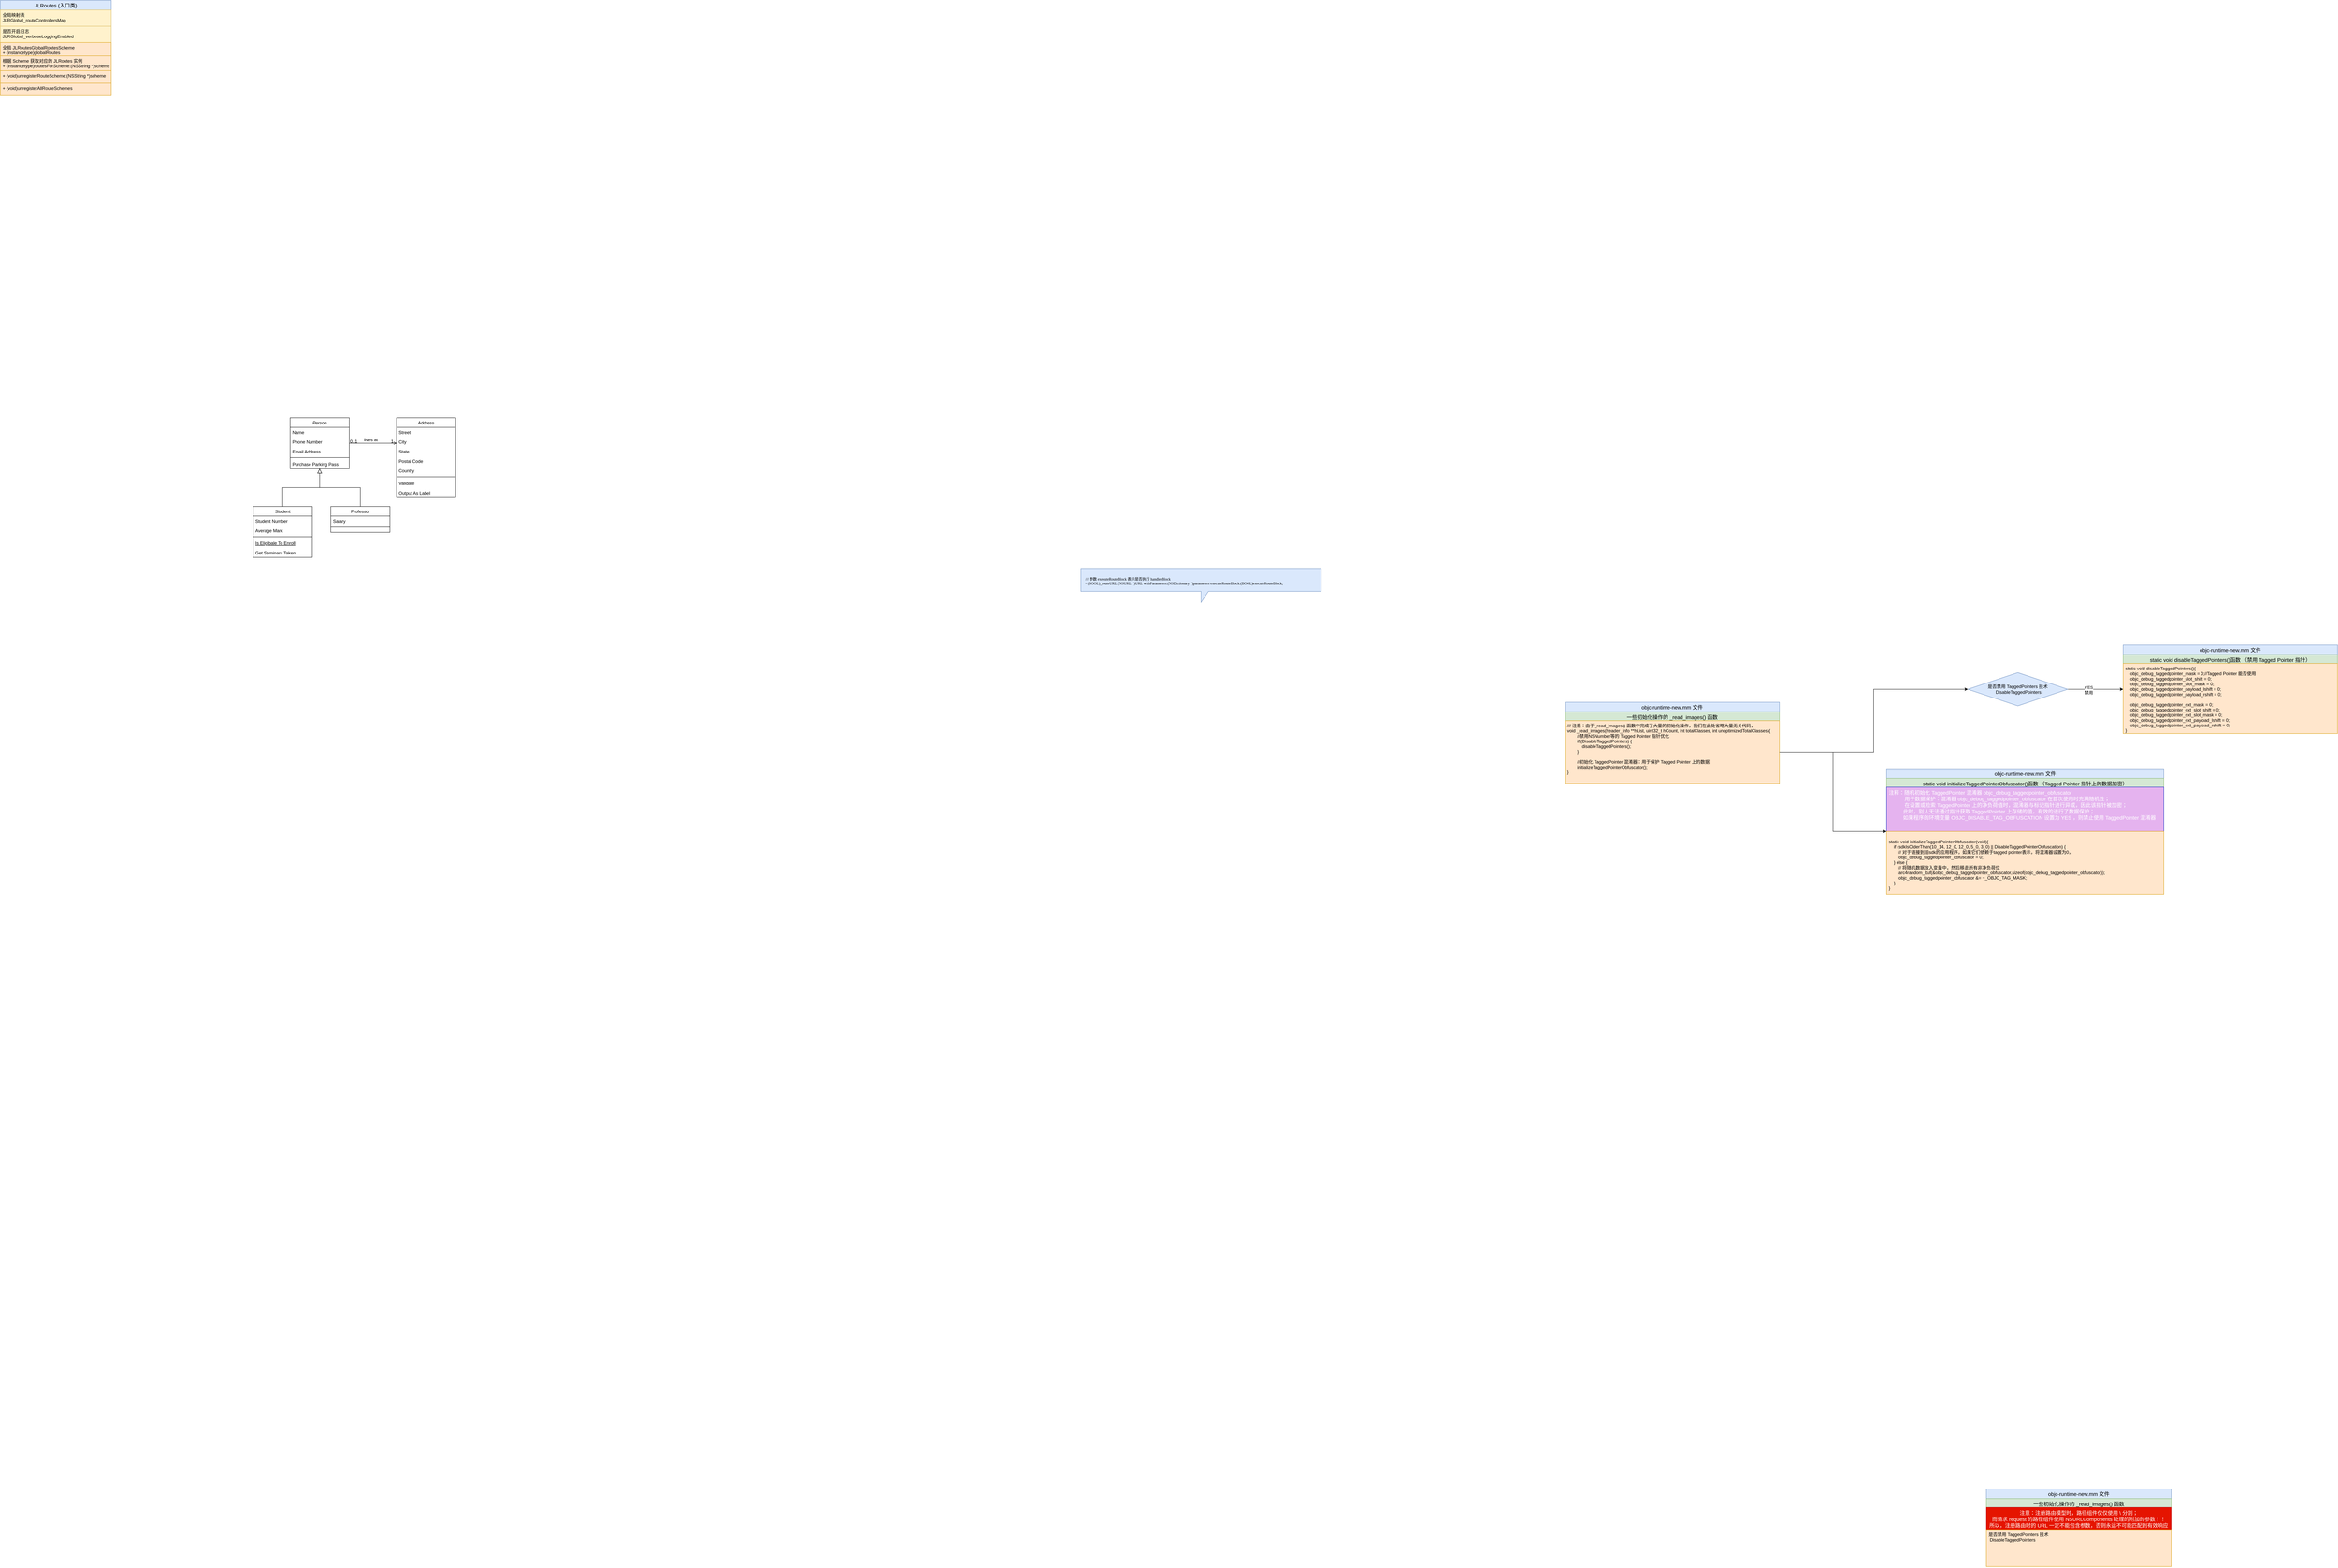 <mxfile version="14.2.7" type="github">
  <diagram id="C5RBs43oDa-KdzZeNtuy" name="Page-1">
    <mxGraphModel dx="1773" dy="1678" grid="1" gridSize="10" guides="1" tooltips="1" connect="1" arrows="1" fold="1" page="1" pageScale="1" pageWidth="827" pageHeight="1169" math="0" shadow="0">
      <root>
        <mxCell id="WIyWlLk6GJQsqaUBKTNV-0" />
        <mxCell id="WIyWlLk6GJQsqaUBKTNV-1" parent="WIyWlLk6GJQsqaUBKTNV-0" />
        <mxCell id="zkfFHV4jXpPFQw0GAbJ--0" value="Person" style="swimlane;fontStyle=2;align=center;verticalAlign=top;childLayout=stackLayout;horizontal=1;startSize=26;horizontalStack=0;resizeParent=1;resizeLast=0;collapsible=1;marginBottom=0;rounded=0;shadow=0;strokeWidth=1;" parent="WIyWlLk6GJQsqaUBKTNV-1" vertex="1">
          <mxGeometry x="220" y="120" width="160" height="138" as="geometry">
            <mxRectangle x="230" y="140" width="160" height="26" as="alternateBounds" />
          </mxGeometry>
        </mxCell>
        <mxCell id="zkfFHV4jXpPFQw0GAbJ--1" value="Name" style="text;align=left;verticalAlign=top;spacingLeft=4;spacingRight=4;overflow=hidden;rotatable=0;points=[[0,0.5],[1,0.5]];portConstraint=eastwest;" parent="zkfFHV4jXpPFQw0GAbJ--0" vertex="1">
          <mxGeometry y="26" width="160" height="26" as="geometry" />
        </mxCell>
        <mxCell id="zkfFHV4jXpPFQw0GAbJ--2" value="Phone Number" style="text;align=left;verticalAlign=top;spacingLeft=4;spacingRight=4;overflow=hidden;rotatable=0;points=[[0,0.5],[1,0.5]];portConstraint=eastwest;rounded=0;shadow=0;html=0;" parent="zkfFHV4jXpPFQw0GAbJ--0" vertex="1">
          <mxGeometry y="52" width="160" height="26" as="geometry" />
        </mxCell>
        <mxCell id="zkfFHV4jXpPFQw0GAbJ--3" value="Email Address" style="text;align=left;verticalAlign=top;spacingLeft=4;spacingRight=4;overflow=hidden;rotatable=0;points=[[0,0.5],[1,0.5]];portConstraint=eastwest;rounded=0;shadow=0;html=0;" parent="zkfFHV4jXpPFQw0GAbJ--0" vertex="1">
          <mxGeometry y="78" width="160" height="26" as="geometry" />
        </mxCell>
        <mxCell id="zkfFHV4jXpPFQw0GAbJ--4" value="" style="line;html=1;strokeWidth=1;align=left;verticalAlign=middle;spacingTop=-1;spacingLeft=3;spacingRight=3;rotatable=0;labelPosition=right;points=[];portConstraint=eastwest;" parent="zkfFHV4jXpPFQw0GAbJ--0" vertex="1">
          <mxGeometry y="104" width="160" height="8" as="geometry" />
        </mxCell>
        <mxCell id="zkfFHV4jXpPFQw0GAbJ--5" value="Purchase Parking Pass" style="text;align=left;verticalAlign=top;spacingLeft=4;spacingRight=4;overflow=hidden;rotatable=0;points=[[0,0.5],[1,0.5]];portConstraint=eastwest;" parent="zkfFHV4jXpPFQw0GAbJ--0" vertex="1">
          <mxGeometry y="112" width="160" height="26" as="geometry" />
        </mxCell>
        <mxCell id="zkfFHV4jXpPFQw0GAbJ--6" value="Student" style="swimlane;fontStyle=0;align=center;verticalAlign=top;childLayout=stackLayout;horizontal=1;startSize=26;horizontalStack=0;resizeParent=1;resizeLast=0;collapsible=1;marginBottom=0;rounded=0;shadow=0;strokeWidth=1;" parent="WIyWlLk6GJQsqaUBKTNV-1" vertex="1">
          <mxGeometry x="120" y="360" width="160" height="138" as="geometry">
            <mxRectangle x="130" y="380" width="160" height="26" as="alternateBounds" />
          </mxGeometry>
        </mxCell>
        <mxCell id="zkfFHV4jXpPFQw0GAbJ--7" value="Student Number" style="text;align=left;verticalAlign=top;spacingLeft=4;spacingRight=4;overflow=hidden;rotatable=0;points=[[0,0.5],[1,0.5]];portConstraint=eastwest;" parent="zkfFHV4jXpPFQw0GAbJ--6" vertex="1">
          <mxGeometry y="26" width="160" height="26" as="geometry" />
        </mxCell>
        <mxCell id="zkfFHV4jXpPFQw0GAbJ--8" value="Average Mark" style="text;align=left;verticalAlign=top;spacingLeft=4;spacingRight=4;overflow=hidden;rotatable=0;points=[[0,0.5],[1,0.5]];portConstraint=eastwest;rounded=0;shadow=0;html=0;" parent="zkfFHV4jXpPFQw0GAbJ--6" vertex="1">
          <mxGeometry y="52" width="160" height="26" as="geometry" />
        </mxCell>
        <mxCell id="zkfFHV4jXpPFQw0GAbJ--9" value="" style="line;html=1;strokeWidth=1;align=left;verticalAlign=middle;spacingTop=-1;spacingLeft=3;spacingRight=3;rotatable=0;labelPosition=right;points=[];portConstraint=eastwest;" parent="zkfFHV4jXpPFQw0GAbJ--6" vertex="1">
          <mxGeometry y="78" width="160" height="8" as="geometry" />
        </mxCell>
        <mxCell id="zkfFHV4jXpPFQw0GAbJ--10" value="Is Eligibale To Enroll" style="text;align=left;verticalAlign=top;spacingLeft=4;spacingRight=4;overflow=hidden;rotatable=0;points=[[0,0.5],[1,0.5]];portConstraint=eastwest;fontStyle=4" parent="zkfFHV4jXpPFQw0GAbJ--6" vertex="1">
          <mxGeometry y="86" width="160" height="26" as="geometry" />
        </mxCell>
        <mxCell id="zkfFHV4jXpPFQw0GAbJ--11" value="Get Seminars Taken" style="text;align=left;verticalAlign=top;spacingLeft=4;spacingRight=4;overflow=hidden;rotatable=0;points=[[0,0.5],[1,0.5]];portConstraint=eastwest;" parent="zkfFHV4jXpPFQw0GAbJ--6" vertex="1">
          <mxGeometry y="112" width="160" height="26" as="geometry" />
        </mxCell>
        <mxCell id="zkfFHV4jXpPFQw0GAbJ--12" value="" style="endArrow=block;endSize=10;endFill=0;shadow=0;strokeWidth=1;rounded=0;edgeStyle=elbowEdgeStyle;elbow=vertical;" parent="WIyWlLk6GJQsqaUBKTNV-1" source="zkfFHV4jXpPFQw0GAbJ--6" target="zkfFHV4jXpPFQw0GAbJ--0" edge="1">
          <mxGeometry width="160" relative="1" as="geometry">
            <mxPoint x="200" y="203" as="sourcePoint" />
            <mxPoint x="200" y="203" as="targetPoint" />
          </mxGeometry>
        </mxCell>
        <mxCell id="zkfFHV4jXpPFQw0GAbJ--13" value="Professor" style="swimlane;fontStyle=0;align=center;verticalAlign=top;childLayout=stackLayout;horizontal=1;startSize=26;horizontalStack=0;resizeParent=1;resizeLast=0;collapsible=1;marginBottom=0;rounded=0;shadow=0;strokeWidth=1;" parent="WIyWlLk6GJQsqaUBKTNV-1" vertex="1">
          <mxGeometry x="330" y="360" width="160" height="70" as="geometry">
            <mxRectangle x="340" y="380" width="170" height="26" as="alternateBounds" />
          </mxGeometry>
        </mxCell>
        <mxCell id="zkfFHV4jXpPFQw0GAbJ--14" value="Salary" style="text;align=left;verticalAlign=top;spacingLeft=4;spacingRight=4;overflow=hidden;rotatable=0;points=[[0,0.5],[1,0.5]];portConstraint=eastwest;" parent="zkfFHV4jXpPFQw0GAbJ--13" vertex="1">
          <mxGeometry y="26" width="160" height="26" as="geometry" />
        </mxCell>
        <mxCell id="zkfFHV4jXpPFQw0GAbJ--15" value="" style="line;html=1;strokeWidth=1;align=left;verticalAlign=middle;spacingTop=-1;spacingLeft=3;spacingRight=3;rotatable=0;labelPosition=right;points=[];portConstraint=eastwest;" parent="zkfFHV4jXpPFQw0GAbJ--13" vertex="1">
          <mxGeometry y="52" width="160" height="8" as="geometry" />
        </mxCell>
        <mxCell id="zkfFHV4jXpPFQw0GAbJ--16" value="" style="endArrow=block;endSize=10;endFill=0;shadow=0;strokeWidth=1;rounded=0;edgeStyle=elbowEdgeStyle;elbow=vertical;" parent="WIyWlLk6GJQsqaUBKTNV-1" source="zkfFHV4jXpPFQw0GAbJ--13" target="zkfFHV4jXpPFQw0GAbJ--0" edge="1">
          <mxGeometry width="160" relative="1" as="geometry">
            <mxPoint x="210" y="373" as="sourcePoint" />
            <mxPoint x="310" y="271" as="targetPoint" />
          </mxGeometry>
        </mxCell>
        <mxCell id="zkfFHV4jXpPFQw0GAbJ--17" value="Address" style="swimlane;fontStyle=0;align=center;verticalAlign=top;childLayout=stackLayout;horizontal=1;startSize=26;horizontalStack=0;resizeParent=1;resizeLast=0;collapsible=1;marginBottom=0;rounded=0;shadow=0;strokeWidth=1;" parent="WIyWlLk6GJQsqaUBKTNV-1" vertex="1">
          <mxGeometry x="508" y="120" width="160" height="216" as="geometry">
            <mxRectangle x="550" y="140" width="160" height="26" as="alternateBounds" />
          </mxGeometry>
        </mxCell>
        <mxCell id="zkfFHV4jXpPFQw0GAbJ--18" value="Street" style="text;align=left;verticalAlign=top;spacingLeft=4;spacingRight=4;overflow=hidden;rotatable=0;points=[[0,0.5],[1,0.5]];portConstraint=eastwest;" parent="zkfFHV4jXpPFQw0GAbJ--17" vertex="1">
          <mxGeometry y="26" width="160" height="26" as="geometry" />
        </mxCell>
        <mxCell id="zkfFHV4jXpPFQw0GAbJ--19" value="City" style="text;align=left;verticalAlign=top;spacingLeft=4;spacingRight=4;overflow=hidden;rotatable=0;points=[[0,0.5],[1,0.5]];portConstraint=eastwest;rounded=0;shadow=0;html=0;" parent="zkfFHV4jXpPFQw0GAbJ--17" vertex="1">
          <mxGeometry y="52" width="160" height="26" as="geometry" />
        </mxCell>
        <mxCell id="zkfFHV4jXpPFQw0GAbJ--20" value="State" style="text;align=left;verticalAlign=top;spacingLeft=4;spacingRight=4;overflow=hidden;rotatable=0;points=[[0,0.5],[1,0.5]];portConstraint=eastwest;rounded=0;shadow=0;html=0;" parent="zkfFHV4jXpPFQw0GAbJ--17" vertex="1">
          <mxGeometry y="78" width="160" height="26" as="geometry" />
        </mxCell>
        <mxCell id="zkfFHV4jXpPFQw0GAbJ--21" value="Postal Code" style="text;align=left;verticalAlign=top;spacingLeft=4;spacingRight=4;overflow=hidden;rotatable=0;points=[[0,0.5],[1,0.5]];portConstraint=eastwest;rounded=0;shadow=0;html=0;" parent="zkfFHV4jXpPFQw0GAbJ--17" vertex="1">
          <mxGeometry y="104" width="160" height="26" as="geometry" />
        </mxCell>
        <mxCell id="zkfFHV4jXpPFQw0GAbJ--22" value="Country" style="text;align=left;verticalAlign=top;spacingLeft=4;spacingRight=4;overflow=hidden;rotatable=0;points=[[0,0.5],[1,0.5]];portConstraint=eastwest;rounded=0;shadow=0;html=0;" parent="zkfFHV4jXpPFQw0GAbJ--17" vertex="1">
          <mxGeometry y="130" width="160" height="26" as="geometry" />
        </mxCell>
        <mxCell id="zkfFHV4jXpPFQw0GAbJ--23" value="" style="line;html=1;strokeWidth=1;align=left;verticalAlign=middle;spacingTop=-1;spacingLeft=3;spacingRight=3;rotatable=0;labelPosition=right;points=[];portConstraint=eastwest;" parent="zkfFHV4jXpPFQw0GAbJ--17" vertex="1">
          <mxGeometry y="156" width="160" height="8" as="geometry" />
        </mxCell>
        <mxCell id="zkfFHV4jXpPFQw0GAbJ--24" value="Validate" style="text;align=left;verticalAlign=top;spacingLeft=4;spacingRight=4;overflow=hidden;rotatable=0;points=[[0,0.5],[1,0.5]];portConstraint=eastwest;" parent="zkfFHV4jXpPFQw0GAbJ--17" vertex="1">
          <mxGeometry y="164" width="160" height="26" as="geometry" />
        </mxCell>
        <mxCell id="zkfFHV4jXpPFQw0GAbJ--25" value="Output As Label" style="text;align=left;verticalAlign=top;spacingLeft=4;spacingRight=4;overflow=hidden;rotatable=0;points=[[0,0.5],[1,0.5]];portConstraint=eastwest;" parent="zkfFHV4jXpPFQw0GAbJ--17" vertex="1">
          <mxGeometry y="190" width="160" height="26" as="geometry" />
        </mxCell>
        <mxCell id="zkfFHV4jXpPFQw0GAbJ--26" value="" style="endArrow=open;shadow=0;strokeWidth=1;rounded=0;endFill=1;edgeStyle=elbowEdgeStyle;elbow=vertical;" parent="WIyWlLk6GJQsqaUBKTNV-1" source="zkfFHV4jXpPFQw0GAbJ--0" target="zkfFHV4jXpPFQw0GAbJ--17" edge="1">
          <mxGeometry x="0.5" y="41" relative="1" as="geometry">
            <mxPoint x="380" y="192" as="sourcePoint" />
            <mxPoint x="540" y="192" as="targetPoint" />
            <mxPoint x="-40" y="32" as="offset" />
          </mxGeometry>
        </mxCell>
        <mxCell id="zkfFHV4jXpPFQw0GAbJ--27" value="0..1" style="resizable=0;align=left;verticalAlign=bottom;labelBackgroundColor=none;fontSize=12;" parent="zkfFHV4jXpPFQw0GAbJ--26" connectable="0" vertex="1">
          <mxGeometry x="-1" relative="1" as="geometry">
            <mxPoint y="4" as="offset" />
          </mxGeometry>
        </mxCell>
        <mxCell id="zkfFHV4jXpPFQw0GAbJ--28" value="1" style="resizable=0;align=right;verticalAlign=bottom;labelBackgroundColor=none;fontSize=12;" parent="zkfFHV4jXpPFQw0GAbJ--26" connectable="0" vertex="1">
          <mxGeometry x="1" relative="1" as="geometry">
            <mxPoint x="-7" y="4" as="offset" />
          </mxGeometry>
        </mxCell>
        <mxCell id="zkfFHV4jXpPFQw0GAbJ--29" value="lives at" style="text;html=1;resizable=0;points=[];;align=center;verticalAlign=middle;labelBackgroundColor=none;rounded=0;shadow=0;strokeWidth=1;fontSize=12;" parent="zkfFHV4jXpPFQw0GAbJ--26" vertex="1" connectable="0">
          <mxGeometry x="0.5" y="49" relative="1" as="geometry">
            <mxPoint x="-38" y="40" as="offset" />
          </mxGeometry>
        </mxCell>
        <mxCell id="Ba62rFfbgt_jGUZCIcvL-0" value="JLRoutes (入口类)" style="swimlane;fontStyle=0;childLayout=stackLayout;horizontal=1;startSize=26;horizontalStack=0;resizeParent=1;resizeParentMax=0;resizeLast=0;collapsible=1;marginBottom=0;align=center;fontSize=14;strokeColor=#6c8ebf;fillColor=#dae8fc;" vertex="1" parent="WIyWlLk6GJQsqaUBKTNV-1">
          <mxGeometry x="-564" y="-1010" width="300" height="258" as="geometry">
            <mxRectangle x="500" y="280" width="160" height="26" as="alternateBounds" />
          </mxGeometry>
        </mxCell>
        <mxCell id="Ba62rFfbgt_jGUZCIcvL-1" value="全局映射表&#xa;JLRGlobal_routeControllersMap" style="text;strokeColor=#d6b656;fillColor=#fff2cc;spacingLeft=4;spacingRight=4;overflow=hidden;rotatable=0;points=[[0,0.5],[1,0.5]];portConstraint=eastwest;fontSize=12;" vertex="1" parent="Ba62rFfbgt_jGUZCIcvL-0">
          <mxGeometry y="26" width="300" height="44" as="geometry" />
        </mxCell>
        <mxCell id="Ba62rFfbgt_jGUZCIcvL-2" value="是否开启日志&#xa;JLRGlobal_verboseLoggingEnabled" style="text;strokeColor=#d6b656;fillColor=#fff2cc;spacingLeft=4;spacingRight=4;overflow=hidden;rotatable=0;points=[[0,0.5],[1,0.5]];portConstraint=eastwest;fontSize=12;" vertex="1" parent="Ba62rFfbgt_jGUZCIcvL-0">
          <mxGeometry y="70" width="300" height="44" as="geometry" />
        </mxCell>
        <mxCell id="Ba62rFfbgt_jGUZCIcvL-3" value="全局 JLRoutesGlobalRoutesScheme&#xa;+ (instancetype)globalRoutes" style="text;strokeColor=#d79b00;fillColor=#ffe6cc;spacingLeft=4;spacingRight=4;overflow=hidden;rotatable=0;points=[[0,0.5],[1,0.5]];portConstraint=eastwest;fontSize=12;" vertex="1" parent="Ba62rFfbgt_jGUZCIcvL-0">
          <mxGeometry y="114" width="300" height="36" as="geometry" />
        </mxCell>
        <mxCell id="Ba62rFfbgt_jGUZCIcvL-4" value="根据 Scheme 获取对应的 JLRoutes 实例&#xa;+ (instancetype)routesForScheme:(NSString *)scheme" style="text;strokeColor=#d79b00;fillColor=#ffe6cc;spacingLeft=4;spacingRight=4;overflow=hidden;rotatable=0;points=[[0,0.5],[1,0.5]];portConstraint=eastwest;fontSize=12;" vertex="1" parent="Ba62rFfbgt_jGUZCIcvL-0">
          <mxGeometry y="150" width="300" height="40" as="geometry" />
        </mxCell>
        <mxCell id="Ba62rFfbgt_jGUZCIcvL-5" value="+ (void)unregisterRouteScheme:(NSString *)scheme" style="text;strokeColor=#d79b00;fillColor=#ffe6cc;spacingLeft=4;spacingRight=4;overflow=hidden;rotatable=0;points=[[0,0.5],[1,0.5]];portConstraint=eastwest;fontSize=12;" vertex="1" parent="Ba62rFfbgt_jGUZCIcvL-0">
          <mxGeometry y="190" width="300" height="34" as="geometry" />
        </mxCell>
        <mxCell id="Ba62rFfbgt_jGUZCIcvL-6" value="+ (void)unregisterAllRouteSchemes" style="text;strokeColor=#d79b00;fillColor=#ffe6cc;spacingLeft=4;spacingRight=4;overflow=hidden;rotatable=0;points=[[0,0.5],[1,0.5]];portConstraint=eastwest;fontSize=12;" vertex="1" parent="Ba62rFfbgt_jGUZCIcvL-0">
          <mxGeometry y="224" width="300" height="34" as="geometry" />
        </mxCell>
        <mxCell id="Ba62rFfbgt_jGUZCIcvL-7" value="&lt;p class=&quot;p1&quot; style=&quot;margin: 0px ; font-stretch: normal ; font-size: 10px ; line-height: normal ; font-family: &amp;#34;menlo&amp;#34; ; background-color: rgba(0 , 0 , 0 , 0)&quot;&gt;///&amp;nbsp;&lt;span class=&quot;s1&quot; style=&quot;background-color: rgba(0 , 0 , 0 , 0) ; font-stretch: normal ; line-height: normal ; font-family: &amp;#34;pingfang sc&amp;#34;&quot;&gt;参数&lt;/span&gt;&lt;span style=&quot;background-color: rgba(0 , 0 , 0 , 0) ; font-family: &amp;#34;menlo&amp;#34;&quot;&gt;&amp;nbsp;executeRouteBlock&amp;nbsp;&lt;/span&gt;&lt;span class=&quot;s1&quot; style=&quot;background-color: rgba(0 , 0 , 0 , 0) ; font-stretch: normal ; line-height: normal ; font-family: &amp;#34;pingfang sc&amp;#34;&quot;&gt;表示是否执行&lt;/span&gt;&lt;span style=&quot;background-color: rgba(0 , 0 , 0 , 0) ; font-family: &amp;#34;menlo&amp;#34;&quot;&gt;&amp;nbsp;handlerBlock&lt;/span&gt;&lt;/p&gt;&lt;p class=&quot;p1&quot; style=&quot;margin: 0px ; font-stretch: normal ; font-size: 10px ; line-height: normal ; font-family: &amp;#34;menlo&amp;#34; ; background-color: rgba(0 , 0 , 0 , 0)&quot;&gt;- (BOOL)_routeURL:(NSURL&amp;nbsp;*)URL&amp;nbsp;withParameters:(NSDictionary&amp;nbsp;*)parameters&amp;nbsp;executeRouteBlock:(BOOL)executeRouteBlock;&lt;/p&gt;" style="shape=callout;whiteSpace=wrap;html=1;perimeter=calloutPerimeter;startSize=30;strokeColor=#6c8ebf;fillColor=#dae8fc;fontSize=14;fontColor=#000000;align=left;spacingLeft=10;" vertex="1" parent="WIyWlLk6GJQsqaUBKTNV-1">
          <mxGeometry x="2360" y="530" width="650" height="90" as="geometry" />
        </mxCell>
        <mxCell id="Ba62rFfbgt_jGUZCIcvL-8" value="objc-runtime-new.mm 文件" style="swimlane;fontStyle=0;childLayout=stackLayout;horizontal=1;startSize=26;horizontalStack=0;resizeParent=1;resizeParentMax=0;resizeLast=0;collapsible=1;marginBottom=0;align=center;fontSize=14;strokeColor=#6c8ebf;fillColor=#dae8fc;" vertex="1" parent="WIyWlLk6GJQsqaUBKTNV-1">
          <mxGeometry x="3670" y="890" width="580" height="220" as="geometry">
            <mxRectangle x="500" y="280" width="160" height="26" as="alternateBounds" />
          </mxGeometry>
        </mxCell>
        <mxCell id="Ba62rFfbgt_jGUZCIcvL-9" value="一些初始化操作的 _read_images() 函数&#xa;" style="text;strokeColor=#82b366;fillColor=#d5e8d4;spacingLeft=4;spacingRight=4;overflow=hidden;rotatable=0;points=[[0,0.5],[1,0.5]];portConstraint=eastwest;fontSize=14;align=center;" vertex="1" parent="Ba62rFfbgt_jGUZCIcvL-8">
          <mxGeometry y="26" width="580" height="24" as="geometry" />
        </mxCell>
        <mxCell id="Ba62rFfbgt_jGUZCIcvL-11" value="/// 注意：由于_read_images() 函数中完成了大量的初始化操作，我们在此处省略大量无关代码，&#xa;void _read_images(header_info **hList, uint32_t hCount, int totalClasses, int unoptimizedTotalClasses){&#xa;        //禁用NSNumber等的 Tagged Pointer 指针优化&#xa;        if (DisableTaggedPointers) {&#xa;            disableTaggedPointers();&#xa;        }&#xa;        &#xa;        //初始化 TaggedPointer 混淆器：用于保护 Tagged Pointer 上的数据&#xa;        initializeTaggedPointerObfuscator();&#xa;}" style="text;strokeColor=#d79b00;fillColor=#ffe6cc;spacingLeft=4;spacingRight=4;overflow=hidden;rotatable=0;points=[[0,0.5],[1,0.5]];portConstraint=eastwest;fontSize=12;" vertex="1" parent="Ba62rFfbgt_jGUZCIcvL-8">
          <mxGeometry y="50" width="580" height="170" as="geometry" />
        </mxCell>
        <mxCell id="Ba62rFfbgt_jGUZCIcvL-12" value="objc-runtime-new.mm 文件" style="swimlane;fontStyle=0;childLayout=stackLayout;horizontal=1;startSize=26;horizontalStack=0;resizeParent=1;resizeParentMax=0;resizeLast=0;collapsible=1;marginBottom=0;align=center;fontSize=14;strokeColor=#6c8ebf;fillColor=#dae8fc;" vertex="1" parent="WIyWlLk6GJQsqaUBKTNV-1">
          <mxGeometry x="4810" y="3020" width="500" height="210" as="geometry">
            <mxRectangle x="500" y="280" width="160" height="26" as="alternateBounds" />
          </mxGeometry>
        </mxCell>
        <mxCell id="Ba62rFfbgt_jGUZCIcvL-13" value="一些初始化操作的 _read_images() 函数&#xa;" style="text;strokeColor=#82b366;fillColor=#d5e8d4;spacingLeft=4;spacingRight=4;overflow=hidden;rotatable=0;points=[[0,0.5],[1,0.5]];portConstraint=eastwest;fontSize=14;align=center;" vertex="1" parent="Ba62rFfbgt_jGUZCIcvL-12">
          <mxGeometry y="26" width="500" height="24" as="geometry" />
        </mxCell>
        <mxCell id="Ba62rFfbgt_jGUZCIcvL-14" value="注意：注册路由模型时，路径组件仅仅使用 \ 分割；&#xa;而请求 request 的路径组件使用 NSURLComponents 处理的附加的参数！！&#xa;所以，注册路由时的 URL 一定不能包含参数，否则永远不可能匹配到有效响应" style="text;strokeColor=#B20000;fillColor=#e51400;spacingLeft=4;spacingRight=4;overflow=hidden;rotatable=0;points=[[0,0.5],[1,0.5]];portConstraint=eastwest;fontSize=14;align=center;fontColor=#ffffff;" vertex="1" parent="Ba62rFfbgt_jGUZCIcvL-12">
          <mxGeometry y="50" width="500" height="60" as="geometry" />
        </mxCell>
        <mxCell id="Ba62rFfbgt_jGUZCIcvL-15" value="是否禁用 TaggedPointers 技术&#xa; DisableTaggedPointers" style="text;strokeColor=#d79b00;fillColor=#ffe6cc;spacingLeft=4;spacingRight=4;overflow=hidden;rotatable=0;points=[[0,0.5],[1,0.5]];portConstraint=eastwest;fontSize=12;" vertex="1" parent="Ba62rFfbgt_jGUZCIcvL-12">
          <mxGeometry y="110" width="500" height="100" as="geometry" />
        </mxCell>
        <mxCell id="Ba62rFfbgt_jGUZCIcvL-21" style="edgeStyle=orthogonalEdgeStyle;rounded=0;orthogonalLoop=1;jettySize=auto;html=1;" edge="1" parent="WIyWlLk6GJQsqaUBKTNV-1" source="Ba62rFfbgt_jGUZCIcvL-16" target="Ba62rFfbgt_jGUZCIcvL-18">
          <mxGeometry relative="1" as="geometry" />
        </mxCell>
        <mxCell id="Ba62rFfbgt_jGUZCIcvL-22" value="YES&lt;br&gt;禁用" style="edgeLabel;html=1;align=center;verticalAlign=middle;resizable=0;points=[];" vertex="1" connectable="0" parent="Ba62rFfbgt_jGUZCIcvL-21">
          <mxGeometry x="-0.24" y="-2" relative="1" as="geometry">
            <mxPoint as="offset" />
          </mxGeometry>
        </mxCell>
        <mxCell id="Ba62rFfbgt_jGUZCIcvL-16" value="&lt;span style=&quot;text-align: left&quot;&gt;是否禁用&amp;nbsp;TaggedPointers 技术&lt;/span&gt;&lt;br style=&quot;padding: 0px ; margin: 0px ; text-align: left&quot;&gt;&lt;span style=&quot;text-align: left&quot;&gt;&amp;nbsp;DisableTaggedPointers&lt;/span&gt;" style="rhombus;whiteSpace=wrap;html=1;startSize=30;strokeColor=#6c8ebf;fillColor=#dae8fc;" vertex="1" parent="WIyWlLk6GJQsqaUBKTNV-1">
          <mxGeometry x="4760" y="810" width="270" height="90" as="geometry" />
        </mxCell>
        <mxCell id="Ba62rFfbgt_jGUZCIcvL-17" style="edgeStyle=orthogonalEdgeStyle;rounded=0;orthogonalLoop=1;jettySize=auto;html=1;entryX=0;entryY=0.5;entryDx=0;entryDy=0;" edge="1" parent="WIyWlLk6GJQsqaUBKTNV-1" source="Ba62rFfbgt_jGUZCIcvL-11" target="Ba62rFfbgt_jGUZCIcvL-16">
          <mxGeometry relative="1" as="geometry" />
        </mxCell>
        <mxCell id="Ba62rFfbgt_jGUZCIcvL-18" value="objc-runtime-new.mm 文件" style="swimlane;fontStyle=0;childLayout=stackLayout;horizontal=1;startSize=26;horizontalStack=0;resizeParent=1;resizeParentMax=0;resizeLast=0;collapsible=1;marginBottom=0;align=center;fontSize=14;strokeColor=#6c8ebf;fillColor=#dae8fc;" vertex="1" parent="WIyWlLk6GJQsqaUBKTNV-1">
          <mxGeometry x="5180" y="735" width="580" height="240" as="geometry">
            <mxRectangle x="500" y="280" width="160" height="26" as="alternateBounds" />
          </mxGeometry>
        </mxCell>
        <mxCell id="Ba62rFfbgt_jGUZCIcvL-19" value="static void disableTaggedPointers()函数 （禁用 Tagged Pointer 指针）&#xa; " style="text;strokeColor=#82b366;fillColor=#d5e8d4;spacingLeft=4;spacingRight=4;overflow=hidden;rotatable=0;points=[[0,0.5],[1,0.5]];portConstraint=eastwest;fontSize=14;align=center;" vertex="1" parent="Ba62rFfbgt_jGUZCIcvL-18">
          <mxGeometry y="26" width="580" height="24" as="geometry" />
        </mxCell>
        <mxCell id="Ba62rFfbgt_jGUZCIcvL-20" value="static void disableTaggedPointers(){&#xa;    objc_debug_taggedpointer_mask = 0;//Tagged Pointer 能否使用&#xa;    objc_debug_taggedpointer_slot_shift = 0;&#xa;    objc_debug_taggedpointer_slot_mask = 0;&#xa;    objc_debug_taggedpointer_payload_lshift = 0;&#xa;    objc_debug_taggedpointer_payload_rshift = 0;&#xa;    &#xa;    objc_debug_taggedpointer_ext_mask = 0;&#xa;    objc_debug_taggedpointer_ext_slot_shift = 0;&#xa;    objc_debug_taggedpointer_ext_slot_mask = 0;&#xa;    objc_debug_taggedpointer_ext_payload_lshift = 0;&#xa;    objc_debug_taggedpointer_ext_payload_rshift = 0;&#xa;}" style="text;strokeColor=#d79b00;fillColor=#ffe6cc;spacingLeft=4;spacingRight=4;overflow=hidden;rotatable=0;points=[[0,0.5],[1,0.5]];portConstraint=eastwest;fontSize=12;" vertex="1" parent="Ba62rFfbgt_jGUZCIcvL-18">
          <mxGeometry y="50" width="580" height="190" as="geometry" />
        </mxCell>
        <mxCell id="Ba62rFfbgt_jGUZCIcvL-23" value="objc-runtime-new.mm 文件" style="swimlane;fontStyle=0;childLayout=stackLayout;horizontal=1;startSize=26;horizontalStack=0;resizeParent=1;resizeParentMax=0;resizeLast=0;collapsible=1;marginBottom=0;align=center;fontSize=14;strokeColor=#6c8ebf;fillColor=#dae8fc;" vertex="1" parent="WIyWlLk6GJQsqaUBKTNV-1">
          <mxGeometry x="4540" y="1070" width="750" height="340" as="geometry">
            <mxRectangle x="500" y="280" width="160" height="26" as="alternateBounds" />
          </mxGeometry>
        </mxCell>
        <mxCell id="Ba62rFfbgt_jGUZCIcvL-24" value="static void initializeTaggedPointerObfuscator()函数 （Tagged Pointer 指针上的数据加密）&#xa; " style="text;strokeColor=#82b366;fillColor=#d5e8d4;spacingLeft=4;spacingRight=4;overflow=hidden;rotatable=0;points=[[0,0.5],[1,0.5]];portConstraint=eastwest;fontSize=14;align=center;" vertex="1" parent="Ba62rFfbgt_jGUZCIcvL-23">
          <mxGeometry y="26" width="750" height="24" as="geometry" />
        </mxCell>
        <mxCell id="Ba62rFfbgt_jGUZCIcvL-27" value="注释：随机初始化 TaggedPointer 混淆器 objc_debug_taggedpointer_obfuscator&#xa;           用于数据保护：混淆器 objc_debug_taggedpointer_obfuscator 在首次使用时充满随机性；&#xa;           在设置或检索 TaggedPointer 上的净负荷值时，混淆器与标记指针进行异或，因此该指针被加密；&#xa;          此时，别人无法通过指针获取 TaggedPointer 上存储的值，有效的进行了数据保护；&#xa;          如果程序的环境变量 OBJC_DISABLE_TAG_OBFUSCATION 设置为 YES ，则禁止使用 TaggedPointer 混淆器" style="text;spacingLeft=4;spacingRight=4;overflow=hidden;rotatable=0;points=[[0,0.5],[1,0.5]];portConstraint=eastwest;fontSize=14;align=left;strokeColor=#001DBC;fontColor=#ffffff;fillColor=#E5B3EF;" vertex="1" parent="Ba62rFfbgt_jGUZCIcvL-23">
          <mxGeometry y="50" width="750" height="120" as="geometry" />
        </mxCell>
        <mxCell id="Ba62rFfbgt_jGUZCIcvL-25" value="&#xa;static void initializeTaggedPointerObfuscator(void){&#xa;    if (sdkIsOlderThan(10_14, 12_0, 12_0, 5_0, 3_0) || DisableTaggedPointerObfuscation) {&#xa;        // 对于链接到旧sdk的应用程序，如果它们依赖于tagged pointer表示，将混淆器设置为0，&#xa;        objc_debug_taggedpointer_obfuscator = 0;&#xa;    } else {&#xa;        // 将随机数据放入变量中，然后移走所有非净负荷位&#xa;        arc4random_buf(&amp;objc_debug_taggedpointer_obfuscator,sizeof(objc_debug_taggedpointer_obfuscator));&#xa;        objc_debug_taggedpointer_obfuscator &amp;= ~_OBJC_TAG_MASK;&#xa;    }&#xa;}" style="text;strokeColor=#d79b00;fillColor=#ffe6cc;spacingLeft=4;spacingRight=4;overflow=hidden;rotatable=0;points=[[0,0.5],[1,0.5]];portConstraint=eastwest;fontSize=12;" vertex="1" parent="Ba62rFfbgt_jGUZCIcvL-23">
          <mxGeometry y="170" width="750" height="170" as="geometry" />
        </mxCell>
        <mxCell id="Ba62rFfbgt_jGUZCIcvL-26" style="edgeStyle=orthogonalEdgeStyle;rounded=0;orthogonalLoop=1;jettySize=auto;html=1;" edge="1" parent="WIyWlLk6GJQsqaUBKTNV-1" source="Ba62rFfbgt_jGUZCIcvL-11" target="Ba62rFfbgt_jGUZCIcvL-23">
          <mxGeometry relative="1" as="geometry" />
        </mxCell>
      </root>
    </mxGraphModel>
  </diagram>
</mxfile>
